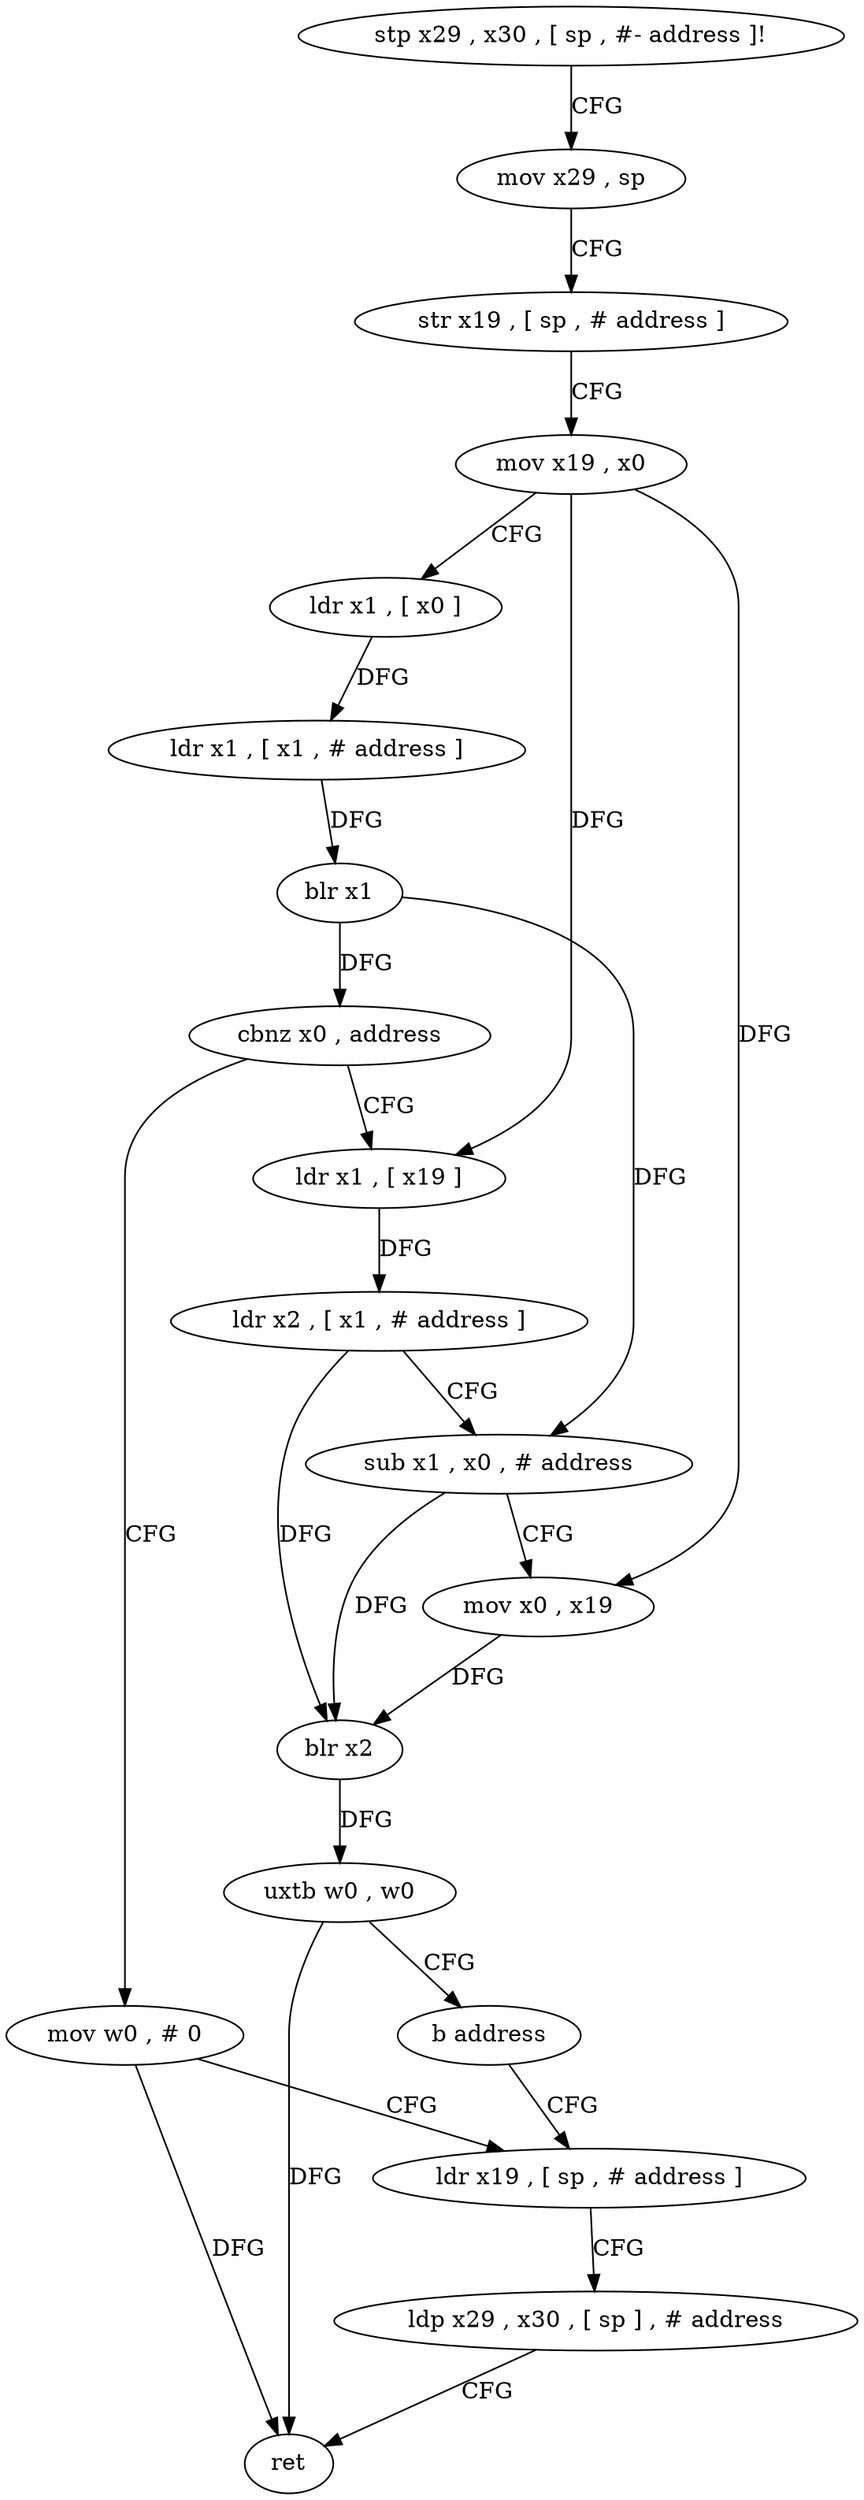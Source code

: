 digraph "func" {
"179236" [label = "stp x29 , x30 , [ sp , #- address ]!" ]
"179240" [label = "mov x29 , sp" ]
"179244" [label = "str x19 , [ sp , # address ]" ]
"179248" [label = "mov x19 , x0" ]
"179252" [label = "ldr x1 , [ x0 ]" ]
"179256" [label = "ldr x1 , [ x1 , # address ]" ]
"179260" [label = "blr x1" ]
"179264" [label = "cbnz x0 , address" ]
"179284" [label = "ldr x1 , [ x19 ]" ]
"179268" [label = "mov w0 , # 0" ]
"179288" [label = "ldr x2 , [ x1 , # address ]" ]
"179292" [label = "sub x1 , x0 , # address" ]
"179296" [label = "mov x0 , x19" ]
"179300" [label = "blr x2" ]
"179304" [label = "uxtb w0 , w0" ]
"179308" [label = "b address" ]
"179272" [label = "ldr x19 , [ sp , # address ]" ]
"179276" [label = "ldp x29 , x30 , [ sp ] , # address" ]
"179280" [label = "ret" ]
"179236" -> "179240" [ label = "CFG" ]
"179240" -> "179244" [ label = "CFG" ]
"179244" -> "179248" [ label = "CFG" ]
"179248" -> "179252" [ label = "CFG" ]
"179248" -> "179284" [ label = "DFG" ]
"179248" -> "179296" [ label = "DFG" ]
"179252" -> "179256" [ label = "DFG" ]
"179256" -> "179260" [ label = "DFG" ]
"179260" -> "179264" [ label = "DFG" ]
"179260" -> "179292" [ label = "DFG" ]
"179264" -> "179284" [ label = "CFG" ]
"179264" -> "179268" [ label = "CFG" ]
"179284" -> "179288" [ label = "DFG" ]
"179268" -> "179272" [ label = "CFG" ]
"179268" -> "179280" [ label = "DFG" ]
"179288" -> "179292" [ label = "CFG" ]
"179288" -> "179300" [ label = "DFG" ]
"179292" -> "179296" [ label = "CFG" ]
"179292" -> "179300" [ label = "DFG" ]
"179296" -> "179300" [ label = "DFG" ]
"179300" -> "179304" [ label = "DFG" ]
"179304" -> "179308" [ label = "CFG" ]
"179304" -> "179280" [ label = "DFG" ]
"179308" -> "179272" [ label = "CFG" ]
"179272" -> "179276" [ label = "CFG" ]
"179276" -> "179280" [ label = "CFG" ]
}
